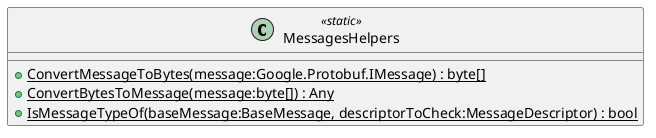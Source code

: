 @startuml
class MessagesHelpers <<static>> {
    + {static} ConvertMessageToBytes(message:Google.Protobuf.IMessage) : byte[]
    + {static} ConvertBytesToMessage(message:byte[]) : Any
    + {static} IsMessageTypeOf(baseMessage:BaseMessage, descriptorToCheck:MessageDescriptor) : bool
}
@enduml
